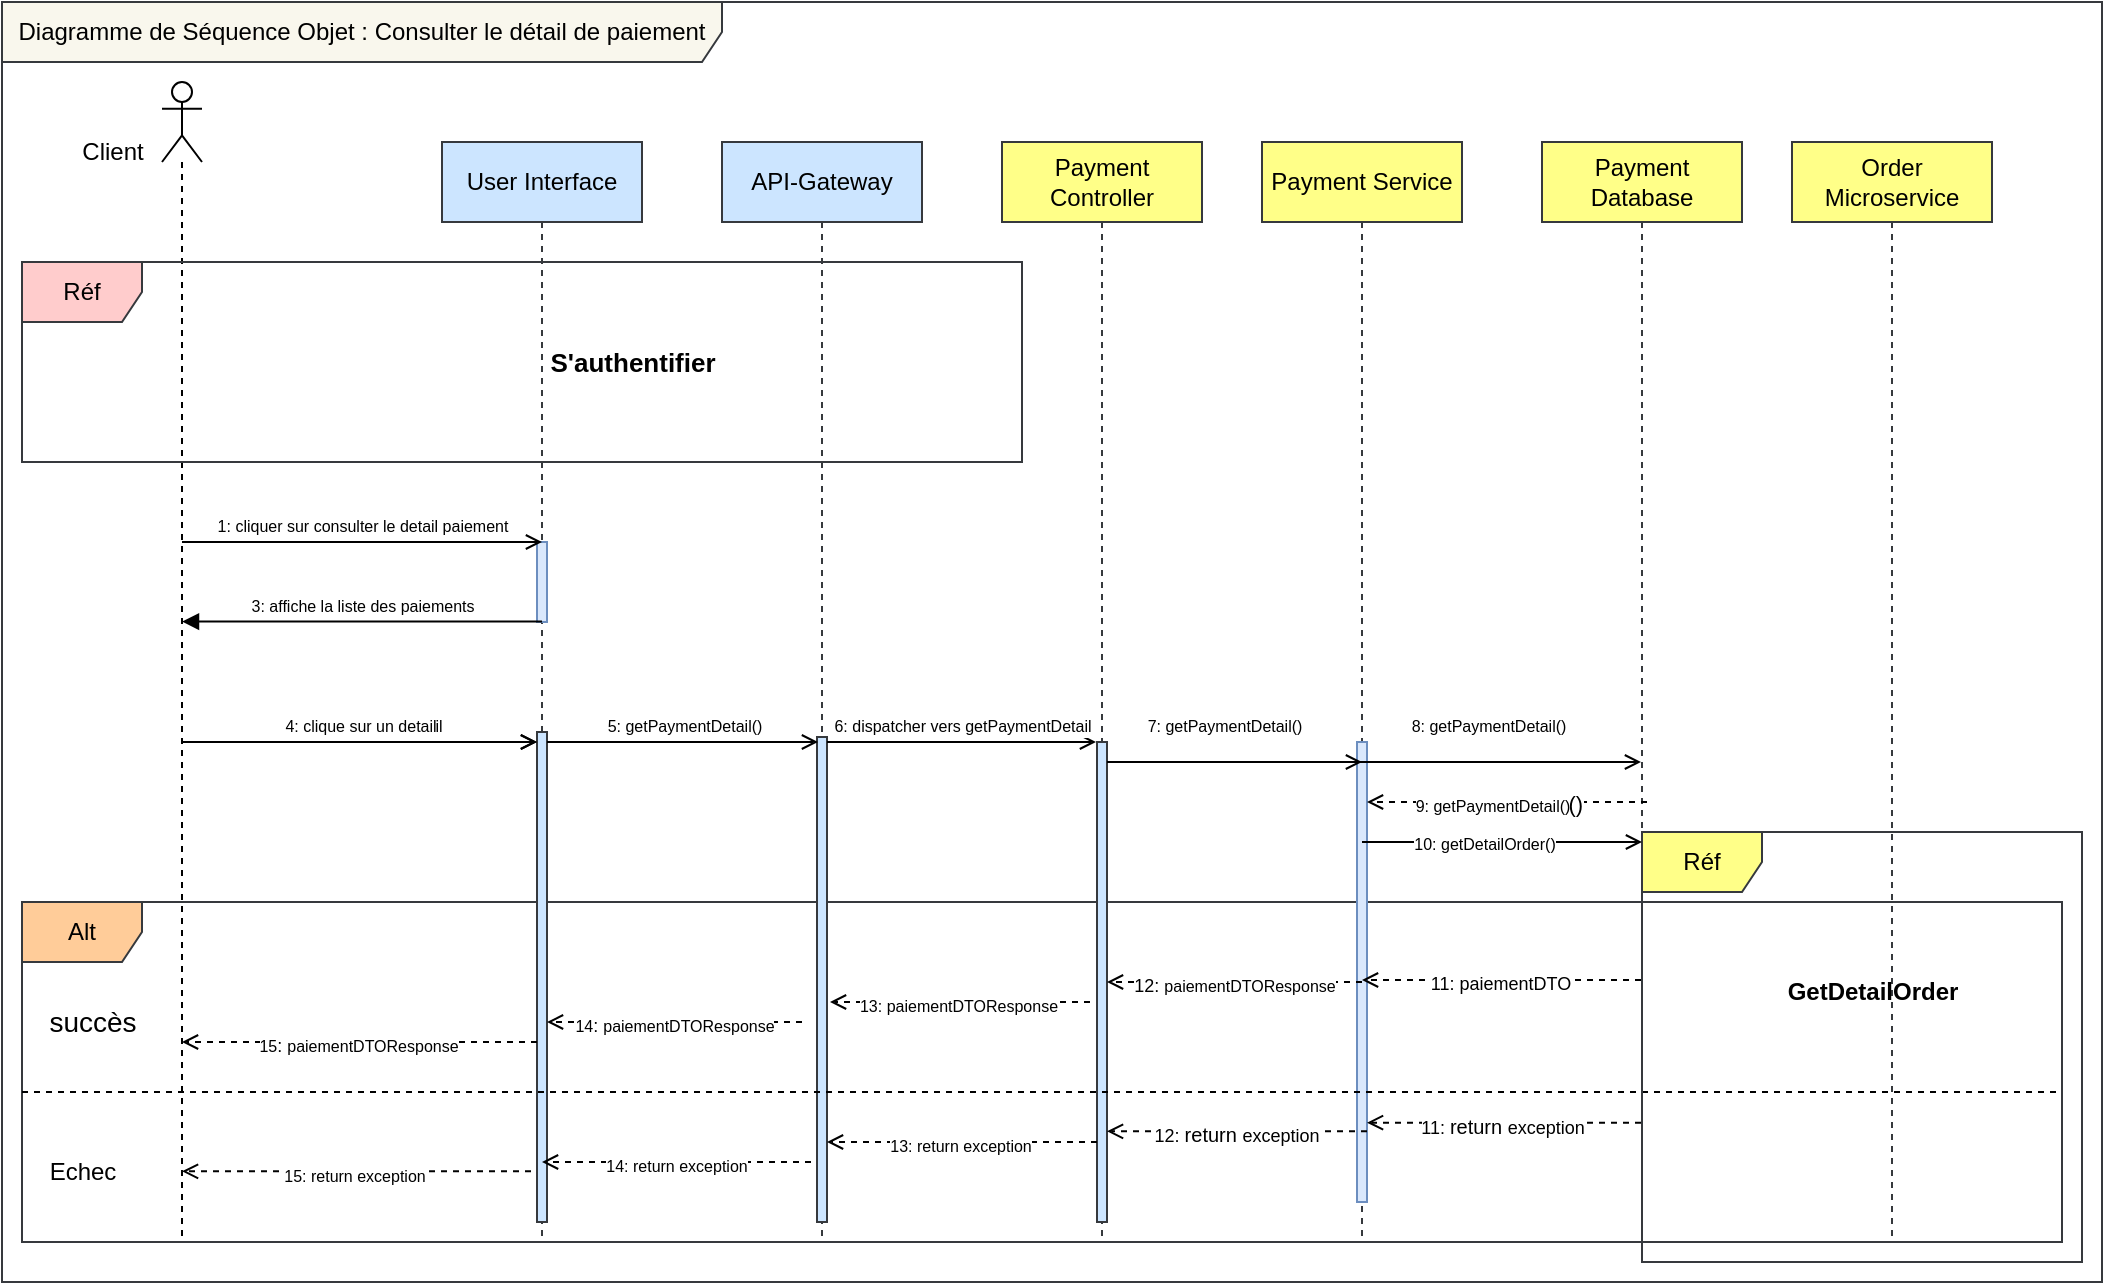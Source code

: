 <mxfile version="24.7.16">
  <diagram name="Page-1" id="hstbj9NbxIu9y6kMWlXi">
    <mxGraphModel dx="833" dy="432" grid="1" gridSize="10" guides="1" tooltips="1" connect="1" arrows="1" fold="1" page="1" pageScale="1" pageWidth="850" pageHeight="1100" math="0" shadow="0">
      <root>
        <mxCell id="0" />
        <mxCell id="1" parent="0" />
        <mxCell id="dDlcalPJPc9BEfTmvSJ7-1" value="Alt" style="shape=umlFrame;whiteSpace=wrap;html=1;pointerEvents=0;fillColor=#ffcc99;strokeColor=#36393d;" vertex="1" parent="1">
          <mxGeometry x="290" y="490" width="1020" height="170" as="geometry" />
        </mxCell>
        <mxCell id="dDlcalPJPc9BEfTmvSJ7-2" value="" style="shape=umlLifeline;perimeter=lifelinePerimeter;whiteSpace=wrap;html=1;container=1;dropTarget=0;collapsible=0;recursiveResize=0;outlineConnect=0;portConstraint=eastwest;newEdgeStyle={&quot;curved&quot;:0,&quot;rounded&quot;:0};participant=umlActor;size=40;" vertex="1" parent="1">
          <mxGeometry x="360" y="80" width="20" height="580" as="geometry" />
        </mxCell>
        <mxCell id="dDlcalPJPc9BEfTmvSJ7-3" value="User Interface" style="shape=umlLifeline;perimeter=lifelinePerimeter;whiteSpace=wrap;html=1;container=1;dropTarget=0;collapsible=0;recursiveResize=0;outlineConnect=0;portConstraint=eastwest;newEdgeStyle={&quot;curved&quot;:0,&quot;rounded&quot;:0};fillColor=#cce5ff;strokeColor=#36393d;" vertex="1" parent="1">
          <mxGeometry x="500" y="110" width="100" height="550" as="geometry" />
        </mxCell>
        <mxCell id="dDlcalPJPc9BEfTmvSJ7-4" value="" style="html=1;points=[[0,0,0,0,5],[0,1,0,0,-5],[1,0,0,0,5],[1,1,0,0,-5]];perimeter=orthogonalPerimeter;outlineConnect=0;targetShapes=umlLifeline;portConstraint=eastwest;newEdgeStyle={&quot;curved&quot;:0,&quot;rounded&quot;:0};fillColor=#cce5ff;strokeColor=#36393d;" vertex="1" parent="dDlcalPJPc9BEfTmvSJ7-3">
          <mxGeometry x="47.5" y="295" width="5" height="245" as="geometry" />
        </mxCell>
        <mxCell id="dDlcalPJPc9BEfTmvSJ7-5" value="" style="html=1;points=[[0,0,0,0,5],[0,1,0,0,-5],[1,0,0,0,5],[1,1,0,0,-5]];perimeter=orthogonalPerimeter;outlineConnect=0;targetShapes=umlLifeline;portConstraint=eastwest;newEdgeStyle={&quot;curved&quot;:0,&quot;rounded&quot;:0};fillColor=#dae8fc;strokeColor=#6c8ebf;" vertex="1" parent="dDlcalPJPc9BEfTmvSJ7-3">
          <mxGeometry x="47.5" y="200" width="5" height="40" as="geometry" />
        </mxCell>
        <mxCell id="dDlcalPJPc9BEfTmvSJ7-6" value="API-Gateway" style="shape=umlLifeline;perimeter=lifelinePerimeter;whiteSpace=wrap;html=1;container=1;dropTarget=0;collapsible=0;recursiveResize=0;outlineConnect=0;portConstraint=eastwest;newEdgeStyle={&quot;curved&quot;:0,&quot;rounded&quot;:0};fillColor=#cce5ff;strokeColor=#36393d;" vertex="1" parent="1">
          <mxGeometry x="640" y="110" width="100" height="550" as="geometry" />
        </mxCell>
        <mxCell id="dDlcalPJPc9BEfTmvSJ7-7" value="" style="html=1;points=[[0,0,0,0,5],[0,1,0,0,-5],[1,0,0,0,5],[1,1,0,0,-5]];perimeter=orthogonalPerimeter;outlineConnect=0;targetShapes=umlLifeline;portConstraint=eastwest;newEdgeStyle={&quot;curved&quot;:0,&quot;rounded&quot;:0};fillColor=#cce5ff;strokeColor=#36393d;" vertex="1" parent="dDlcalPJPc9BEfTmvSJ7-6">
          <mxGeometry x="47.5" y="297.5" width="5" height="242.5" as="geometry" />
        </mxCell>
        <mxCell id="dDlcalPJPc9BEfTmvSJ7-8" value="Payment Controller" style="shape=umlLifeline;perimeter=lifelinePerimeter;whiteSpace=wrap;html=1;container=1;dropTarget=0;collapsible=0;recursiveResize=0;outlineConnect=0;portConstraint=eastwest;newEdgeStyle={&quot;curved&quot;:0,&quot;rounded&quot;:0};fillColor=#ffff88;strokeColor=#36393d;" vertex="1" parent="1">
          <mxGeometry x="780" y="110" width="100" height="550" as="geometry" />
        </mxCell>
        <mxCell id="dDlcalPJPc9BEfTmvSJ7-9" value="Payment Service" style="shape=umlLifeline;perimeter=lifelinePerimeter;whiteSpace=wrap;html=1;container=1;dropTarget=0;collapsible=0;recursiveResize=0;outlineConnect=0;portConstraint=eastwest;newEdgeStyle={&quot;curved&quot;:0,&quot;rounded&quot;:0};fillColor=#ffff88;strokeColor=#36393d;" vertex="1" parent="1">
          <mxGeometry x="910" y="110" width="100" height="550" as="geometry" />
        </mxCell>
        <mxCell id="dDlcalPJPc9BEfTmvSJ7-11" value="Réf" style="shape=umlFrame;whiteSpace=wrap;html=1;pointerEvents=0;fillColor=#ffcccc;strokeColor=#36393d;" vertex="1" parent="1">
          <mxGeometry x="290" y="170" width="500" height="100" as="geometry" />
        </mxCell>
        <mxCell id="dDlcalPJPc9BEfTmvSJ7-12" value="&lt;b&gt;&lt;font style=&quot;font-size: 13px;&quot;&gt;S&#39;authentifier&lt;/font&gt;&lt;/b&gt;" style="text;html=1;align=center;verticalAlign=middle;resizable=0;points=[];autosize=1;strokeColor=none;fillColor=none;" vertex="1" parent="1">
          <mxGeometry x="540" y="205" width="110" height="30" as="geometry" />
        </mxCell>
        <mxCell id="dDlcalPJPc9BEfTmvSJ7-13" value="&lt;font style=&quot;font-size: 8px;&quot;&gt;1: cliquer sur consulter le detail paiement&lt;br&gt;&lt;/font&gt;" style="html=1;verticalAlign=bottom;endArrow=open;curved=0;rounded=0;endFill=0;" edge="1" parent="1" source="dDlcalPJPc9BEfTmvSJ7-2">
          <mxGeometry width="80" relative="1" as="geometry">
            <mxPoint x="375.31" y="310" as="sourcePoint" />
            <mxPoint x="550" y="310" as="targetPoint" />
          </mxGeometry>
        </mxCell>
        <mxCell id="dDlcalPJPc9BEfTmvSJ7-14" value="&lt;font style=&quot;font-size: 8px;&quot;&gt;3: affiche la liste des paiements&lt;br&gt;&lt;/font&gt;" style="html=1;verticalAlign=bottom;endArrow=block;curved=0;rounded=0;" edge="1" parent="1" target="dDlcalPJPc9BEfTmvSJ7-2">
          <mxGeometry width="80" relative="1" as="geometry">
            <mxPoint x="550" y="349.76" as="sourcePoint" />
            <mxPoint x="375.5" y="349.76" as="targetPoint" />
          </mxGeometry>
        </mxCell>
        <mxCell id="dDlcalPJPc9BEfTmvSJ7-15" value="&lt;font style=&quot;font-size: 8px;&quot;&gt;4: clique sur un detail&lt;br&gt;&lt;/font&gt;" style="html=1;verticalAlign=bottom;endArrow=open;curved=0;rounded=0;entryX=0;entryY=0;entryDx=0;entryDy=5;entryPerimeter=0;endFill=0;" edge="1" parent="1" target="dDlcalPJPc9BEfTmvSJ7-4">
          <mxGeometry width="80" relative="1" as="geometry">
            <mxPoint x="375" y="410" as="sourcePoint" />
            <mxPoint x="540" y="410" as="targetPoint" />
          </mxGeometry>
        </mxCell>
        <mxCell id="dDlcalPJPc9BEfTmvSJ7-16" value="&lt;font style=&quot;font-size: 8px;&quot;&gt;5: getPaymentDetail()&lt;/font&gt;" style="html=1;verticalAlign=bottom;endArrow=open;curved=0;rounded=0;exitX=1;exitY=0;exitDx=0;exitDy=5;exitPerimeter=0;endFill=0;" edge="1" parent="1" source="dDlcalPJPc9BEfTmvSJ7-4">
          <mxGeometry width="80" relative="1" as="geometry">
            <mxPoint x="560" y="410" as="sourcePoint" />
            <mxPoint x="688" y="410" as="targetPoint" />
          </mxGeometry>
        </mxCell>
        <mxCell id="dDlcalPJPc9BEfTmvSJ7-17" value="" style="html=1;points=[[0,0,0,0,5],[0,1,0,0,-5],[1,0,0,0,5],[1,1,0,0,-5]];perimeter=orthogonalPerimeter;outlineConnect=0;targetShapes=umlLifeline;portConstraint=eastwest;newEdgeStyle={&quot;curved&quot;:0,&quot;rounded&quot;:0};fillColor=#cce5ff;strokeColor=#36393d;" vertex="1" parent="1">
          <mxGeometry x="827.5" y="410" width="5" height="240" as="geometry" />
        </mxCell>
        <mxCell id="dDlcalPJPc9BEfTmvSJ7-18" value="" style="html=1;points=[[0,0,0,0,5],[0,1,0,0,-5],[1,0,0,0,5],[1,1,0,0,-5]];perimeter=orthogonalPerimeter;outlineConnect=0;targetShapes=umlLifeline;portConstraint=eastwest;newEdgeStyle={&quot;curved&quot;:0,&quot;rounded&quot;:0};fillColor=#dae8fc;strokeColor=#6c8ebf;" vertex="1" parent="1">
          <mxGeometry x="957.5" y="410" width="5" height="230" as="geometry" />
        </mxCell>
        <mxCell id="dDlcalPJPc9BEfTmvSJ7-19" value="&lt;font style=&quot;font-size: 8px;&quot;&gt;6: dispatcher vers &lt;font style=&quot;font-size: 8px;&quot;&gt;getPaymentDetail&lt;/font&gt;&lt;/font&gt;" style="html=1;verticalAlign=bottom;endArrow=open;curved=0;rounded=0;endFill=0;" edge="1" parent="1" source="dDlcalPJPc9BEfTmvSJ7-7">
          <mxGeometry x="-0.003" width="80" relative="1" as="geometry">
            <mxPoint x="697" y="410" as="sourcePoint" />
            <mxPoint x="827" y="410" as="targetPoint" />
            <mxPoint as="offset" />
          </mxGeometry>
        </mxCell>
        <mxCell id="dDlcalPJPc9BEfTmvSJ7-20" value="&lt;font style=&quot;font-size: 8px;&quot;&gt;7: &lt;/font&gt;&lt;font style=&quot;font-size: 8px;&quot;&gt;&lt;font style=&quot;font-size: 8px;&quot;&gt;getPaymentDetail&lt;/font&gt;&lt;/font&gt;&lt;font style=&quot;font-size: 8px;&quot;&gt;&lt;font style=&quot;font-size: 8px;&quot;&gt;&lt;font style=&quot;font-size: 8px;&quot;&gt;()&lt;/font&gt;&lt;/font&gt;&lt;/font&gt;" style="html=1;verticalAlign=bottom;endArrow=open;rounded=0;endFill=0;" edge="1" parent="1" source="dDlcalPJPc9BEfTmvSJ7-17">
          <mxGeometry x="-0.08" y="10" width="80" relative="1" as="geometry">
            <mxPoint x="840" y="420" as="sourcePoint" />
            <mxPoint x="960" y="420" as="targetPoint" />
            <mxPoint as="offset" />
          </mxGeometry>
        </mxCell>
        <mxCell id="dDlcalPJPc9BEfTmvSJ7-21" value="Echec" style="text;html=1;align=center;verticalAlign=middle;resizable=0;points=[];autosize=1;strokeColor=none;fillColor=none;" vertex="1" parent="1">
          <mxGeometry x="290" y="610" width="60" height="30" as="geometry" />
        </mxCell>
        <mxCell id="dDlcalPJPc9BEfTmvSJ7-22" value="&lt;h2 style=&quot;font-size: 17px;&quot; class=&quot;AdresseDefinition&quot;&gt;&#x9;&#x9;&#x9;&#x9;&lt;font style=&quot;font-size: 14px; font-weight: normal;&quot;&gt;succès&lt;/font&gt;&lt;/h2&gt;" style="text;html=1;align=center;verticalAlign=middle;resizable=0;points=[];autosize=1;strokeColor=none;fillColor=none;" vertex="1" parent="1">
          <mxGeometry x="290" y="520" width="70" height="60" as="geometry" />
        </mxCell>
        <mxCell id="dDlcalPJPc9BEfTmvSJ7-23" value="" style="line;strokeWidth=1;fillColor=none;align=left;verticalAlign=middle;spacingTop=-1;spacingLeft=3;spacingRight=3;rotatable=0;labelPosition=right;points=[];portConstraint=eastwest;strokeColor=inherit;dashed=1;" vertex="1" parent="1">
          <mxGeometry x="290" y="581" width="1020" height="8" as="geometry" />
        </mxCell>
        <mxCell id="dDlcalPJPc9BEfTmvSJ7-24" value="Diagramme de Séquence Objet : Consulter le détail de paiement" style="shape=umlFrame;whiteSpace=wrap;html=1;pointerEvents=0;width=360;height=30;fillColor=#f9f7ed;strokeColor=#36393d;" vertex="1" parent="1">
          <mxGeometry x="280" y="40" width="1050" height="640" as="geometry" />
        </mxCell>
        <mxCell id="dDlcalPJPc9BEfTmvSJ7-25" value="Client" style="text;html=1;align=center;verticalAlign=middle;resizable=0;points=[];autosize=1;strokeColor=none;fillColor=none;" vertex="1" parent="1">
          <mxGeometry x="310" y="100" width="50" height="30" as="geometry" />
        </mxCell>
        <mxCell id="dDlcalPJPc9BEfTmvSJ7-27" value="Order Microservice" style="shape=umlLifeline;perimeter=lifelinePerimeter;whiteSpace=wrap;html=1;container=1;dropTarget=0;collapsible=0;recursiveResize=0;outlineConnect=0;portConstraint=eastwest;newEdgeStyle={&quot;curved&quot;:0,&quot;rounded&quot;:0};fillColor=#ffff88;strokeColor=#36393d;" vertex="1" parent="1">
          <mxGeometry x="1175" y="110" width="100" height="550" as="geometry" />
        </mxCell>
        <mxCell id="dDlcalPJPc9BEfTmvSJ7-51" value="" style="html=1;verticalAlign=bottom;endArrow=open;rounded=0;dashed=1;endFill=0;" edge="1" parent="1" target="dDlcalPJPc9BEfTmvSJ7-17">
          <mxGeometry x="-0.08" y="10" width="80" relative="1" as="geometry">
            <mxPoint x="960" y="530" as="sourcePoint" />
            <mxPoint x="840" y="530" as="targetPoint" />
            <mxPoint as="offset" />
          </mxGeometry>
        </mxCell>
        <mxCell id="dDlcalPJPc9BEfTmvSJ7-52" value="&lt;font style=&quot;font-size: 9px;&quot;&gt;12&lt;/font&gt;&lt;font style=&quot;font-size: 9px;&quot;&gt;: &lt;/font&gt;&lt;font style=&quot;font-size: 8px;&quot;&gt;paiementDTOResponse&lt;/font&gt;" style="edgeLabel;html=1;align=center;verticalAlign=middle;resizable=0;points=[];" vertex="1" connectable="0" parent="dDlcalPJPc9BEfTmvSJ7-51">
          <mxGeometry x="0.014" y="1" relative="1" as="geometry">
            <mxPoint as="offset" />
          </mxGeometry>
        </mxCell>
        <mxCell id="dDlcalPJPc9BEfTmvSJ7-53" value="" style="html=1;verticalAlign=bottom;endArrow=open;rounded=0;dashed=1;endFill=0;" edge="1" parent="1">
          <mxGeometry x="-0.08" y="10" width="80" relative="1" as="geometry">
            <mxPoint x="824" y="540" as="sourcePoint" />
            <mxPoint x="694" y="540" as="targetPoint" />
            <mxPoint as="offset" />
          </mxGeometry>
        </mxCell>
        <mxCell id="dDlcalPJPc9BEfTmvSJ7-54" value="&lt;font style=&quot;font-size: 8px;&quot;&gt;13&lt;font style=&quot;font-size: 8px;&quot;&gt;: &lt;/font&gt;&lt;font style=&quot;font-size: 8px;&quot;&gt;paiementDTOResponse&lt;/font&gt;&lt;/font&gt;" style="edgeLabel;html=1;align=center;verticalAlign=middle;resizable=0;points=[];" vertex="1" connectable="0" parent="dDlcalPJPc9BEfTmvSJ7-53">
          <mxGeometry x="0.014" y="1" relative="1" as="geometry">
            <mxPoint as="offset" />
          </mxGeometry>
        </mxCell>
        <mxCell id="dDlcalPJPc9BEfTmvSJ7-55" value="" style="html=1;verticalAlign=bottom;endArrow=open;rounded=0;dashed=1;endFill=0;" edge="1" parent="1" target="dDlcalPJPc9BEfTmvSJ7-4">
          <mxGeometry x="-0.08" y="10" width="80" relative="1" as="geometry">
            <mxPoint x="680" y="550" as="sourcePoint" />
            <mxPoint x="560" y="550" as="targetPoint" />
            <mxPoint as="offset" />
          </mxGeometry>
        </mxCell>
        <mxCell id="dDlcalPJPc9BEfTmvSJ7-56" value="&lt;font style=&quot;font-size: 8px;&quot;&gt;14&lt;/font&gt;&lt;font style=&quot;font-size: 9px;&quot;&gt;: &lt;/font&gt;&lt;font style=&quot;font-size: 8px;&quot;&gt;&lt;font style=&quot;font-size: 8px;&quot;&gt;paiementDTOResponse&lt;/font&gt;&lt;/font&gt;" style="edgeLabel;html=1;align=center;verticalAlign=middle;resizable=0;points=[];" vertex="1" connectable="0" parent="dDlcalPJPc9BEfTmvSJ7-55">
          <mxGeometry x="0.014" y="1" relative="1" as="geometry">
            <mxPoint as="offset" />
          </mxGeometry>
        </mxCell>
        <mxCell id="dDlcalPJPc9BEfTmvSJ7-57" value="" style="html=1;verticalAlign=bottom;endArrow=open;rounded=0;dashed=1;endFill=0;" edge="1" parent="1" source="dDlcalPJPc9BEfTmvSJ7-4" target="dDlcalPJPc9BEfTmvSJ7-2">
          <mxGeometry x="-0.08" y="10" width="80" relative="1" as="geometry">
            <mxPoint x="540" y="560" as="sourcePoint" />
            <mxPoint x="415" y="560" as="targetPoint" />
            <mxPoint as="offset" />
            <Array as="points">
              <mxPoint x="510" y="560" />
            </Array>
          </mxGeometry>
        </mxCell>
        <mxCell id="dDlcalPJPc9BEfTmvSJ7-58" value="&lt;font style=&quot;font-size: 8px;&quot;&gt;15&lt;/font&gt;&lt;font style=&quot;font-size: 9px;&quot;&gt;: &lt;/font&gt;&lt;font style=&quot;font-size: 8px;&quot;&gt;&lt;font style=&quot;font-size: 8px;&quot;&gt;paiementDTOResponse&lt;/font&gt;&lt;/font&gt;" style="edgeLabel;html=1;align=center;verticalAlign=middle;resizable=0;points=[];" vertex="1" connectable="0" parent="dDlcalPJPc9BEfTmvSJ7-57">
          <mxGeometry x="0.014" y="1" relative="1" as="geometry">
            <mxPoint as="offset" />
          </mxGeometry>
        </mxCell>
        <mxCell id="dDlcalPJPc9BEfTmvSJ7-59" value="" style="html=1;verticalAlign=bottom;endArrow=open;rounded=0;dashed=1;endFill=0;" edge="1" parent="1" target="dDlcalPJPc9BEfTmvSJ7-17">
          <mxGeometry x="-0.08" y="10" width="80" relative="1" as="geometry">
            <mxPoint x="962.5" y="604.66" as="sourcePoint" />
            <mxPoint x="836" y="605" as="targetPoint" />
            <mxPoint as="offset" />
          </mxGeometry>
        </mxCell>
        <mxCell id="dDlcalPJPc9BEfTmvSJ7-60" value="&lt;font style=&quot;font-size: 9px;&quot;&gt;12&lt;/font&gt;&lt;font style=&quot;font-size: 9px;&quot;&gt;: &lt;/font&gt;&lt;font style=&quot;font-size: 10px;&quot;&gt;return &lt;/font&gt;&lt;font style=&quot;font-size: 9px;&quot;&gt;exception&lt;br&gt;&lt;/font&gt;" style="edgeLabel;html=1;align=center;verticalAlign=middle;resizable=0;points=[];" vertex="1" connectable="0" parent="dDlcalPJPc9BEfTmvSJ7-59">
          <mxGeometry x="0.014" y="1" relative="1" as="geometry">
            <mxPoint as="offset" />
          </mxGeometry>
        </mxCell>
        <mxCell id="dDlcalPJPc9BEfTmvSJ7-61" value="" style="html=1;verticalAlign=bottom;endArrow=open;rounded=0;dashed=1;endFill=0;" edge="1" parent="1" target="dDlcalPJPc9BEfTmvSJ7-7">
          <mxGeometry x="-0.08" y="10" width="80" relative="1" as="geometry">
            <mxPoint x="827.5" y="610" as="sourcePoint" />
            <mxPoint x="700.5" y="610" as="targetPoint" />
            <mxPoint as="offset" />
          </mxGeometry>
        </mxCell>
        <mxCell id="dDlcalPJPc9BEfTmvSJ7-62" value="&lt;font style=&quot;font-size: 8px;&quot;&gt;13&lt;font style=&quot;font-size: 8px;&quot;&gt;: &lt;/font&gt;&lt;font style=&quot;font-size: 8px;&quot;&gt;return &lt;/font&gt;&lt;font style=&quot;font-size: 8px;&quot;&gt;exception&lt;/font&gt;&lt;/font&gt;" style="edgeLabel;html=1;align=center;verticalAlign=middle;resizable=0;points=[];" vertex="1" connectable="0" parent="dDlcalPJPc9BEfTmvSJ7-61">
          <mxGeometry x="0.014" y="1" relative="1" as="geometry">
            <mxPoint as="offset" />
          </mxGeometry>
        </mxCell>
        <mxCell id="dDlcalPJPc9BEfTmvSJ7-63" value="" style="html=1;verticalAlign=bottom;endArrow=open;rounded=0;dashed=1;endFill=0;" edge="1" parent="1">
          <mxGeometry x="-0.08" y="10" width="80" relative="1" as="geometry">
            <mxPoint x="684.5" y="620" as="sourcePoint" />
            <mxPoint x="550" y="620" as="targetPoint" />
            <mxPoint as="offset" />
          </mxGeometry>
        </mxCell>
        <mxCell id="dDlcalPJPc9BEfTmvSJ7-64" value="&lt;font style=&quot;font-size: 8px;&quot;&gt;14: &lt;font style=&quot;font-size: 8px;&quot;&gt;return &lt;/font&gt;&lt;font style=&quot;font-size: 8px;&quot;&gt;exception&lt;/font&gt;&lt;/font&gt;" style="edgeLabel;html=1;align=center;verticalAlign=middle;resizable=0;points=[];" vertex="1" connectable="0" parent="dDlcalPJPc9BEfTmvSJ7-63">
          <mxGeometry x="0.014" y="1" relative="1" as="geometry">
            <mxPoint as="offset" />
          </mxGeometry>
        </mxCell>
        <mxCell id="dDlcalPJPc9BEfTmvSJ7-65" value="" style="html=1;verticalAlign=bottom;endArrow=open;rounded=0;dashed=1;endFill=0;" edge="1" parent="1" target="dDlcalPJPc9BEfTmvSJ7-2">
          <mxGeometry x="-0.08" y="10" width="80" relative="1" as="geometry">
            <mxPoint x="544.5" y="624.66" as="sourcePoint" />
            <mxPoint x="410" y="624.66" as="targetPoint" />
            <mxPoint as="offset" />
          </mxGeometry>
        </mxCell>
        <mxCell id="dDlcalPJPc9BEfTmvSJ7-66" value="&lt;font style=&quot;font-size: 8px;&quot;&gt;15: &lt;font style=&quot;font-size: 8px;&quot;&gt;return &lt;/font&gt;&lt;font style=&quot;font-size: 8px;&quot;&gt;exception&lt;/font&gt;&lt;/font&gt;" style="edgeLabel;html=1;align=center;verticalAlign=middle;resizable=0;points=[];" vertex="1" connectable="0" parent="dDlcalPJPc9BEfTmvSJ7-65">
          <mxGeometry x="0.014" y="1" relative="1" as="geometry">
            <mxPoint as="offset" />
          </mxGeometry>
        </mxCell>
        <mxCell id="dDlcalPJPc9BEfTmvSJ7-67" value="Réf" style="shape=umlFrame;whiteSpace=wrap;html=1;pointerEvents=0;fillColor=#ffff88;strokeColor=#36393d;" vertex="1" parent="1">
          <mxGeometry x="1100" y="455" width="220" height="215" as="geometry" />
        </mxCell>
        <mxCell id="dDlcalPJPc9BEfTmvSJ7-68" value="&lt;b&gt;GetDetailOrder&lt;/b&gt;" style="text;html=1;align=center;verticalAlign=middle;resizable=0;points=[];autosize=1;strokeColor=none;fillColor=none;" vertex="1" parent="1">
          <mxGeometry x="1160" y="520" width="110" height="30" as="geometry" />
        </mxCell>
        <mxCell id="dDlcalPJPc9BEfTmvSJ7-69" value="&lt;font style=&quot;font-size: 8px;&quot;&gt;8: &lt;/font&gt;&lt;font style=&quot;font-size: 8px;&quot;&gt;&lt;font style=&quot;font-size: 8px;&quot;&gt;getPaymentDetail&lt;/font&gt;&lt;/font&gt;&lt;font style=&quot;font-size: 8px;&quot;&gt;&lt;font style=&quot;font-size: 8px;&quot;&gt;&lt;font style=&quot;font-size: 8px;&quot;&gt;()&lt;/font&gt;&lt;/font&gt;&lt;/font&gt;" style="html=1;verticalAlign=bottom;endArrow=open;rounded=0;endFill=0;" edge="1" parent="1" target="dDlcalPJPc9BEfTmvSJ7-77">
          <mxGeometry x="-0.08" y="10" width="80" relative="1" as="geometry">
            <mxPoint x="957.5" y="420" as="sourcePoint" />
            <mxPoint x="1070" y="420" as="targetPoint" />
            <mxPoint as="offset" />
          </mxGeometry>
        </mxCell>
        <mxCell id="dDlcalPJPc9BEfTmvSJ7-70" value="" style="html=1;verticalAlign=bottom;endArrow=open;rounded=0;dashed=1;endFill=0;" edge="1" parent="1" source="dDlcalPJPc9BEfTmvSJ7-77">
          <mxGeometry x="-0.08" y="10" width="80" relative="1" as="geometry">
            <mxPoint x="1070" y="529.17" as="sourcePoint" />
            <mxPoint x="960" y="529" as="targetPoint" />
            <mxPoint as="offset" />
          </mxGeometry>
        </mxCell>
        <mxCell id="dDlcalPJPc9BEfTmvSJ7-71" value="&lt;font style=&quot;font-size: 9px;&quot;&gt;11: paiementDTO&lt;/font&gt;" style="edgeLabel;html=1;align=center;verticalAlign=middle;resizable=0;points=[];" vertex="1" connectable="0" parent="dDlcalPJPc9BEfTmvSJ7-70">
          <mxGeometry x="0.014" y="1" relative="1" as="geometry">
            <mxPoint as="offset" />
          </mxGeometry>
        </mxCell>
        <mxCell id="dDlcalPJPc9BEfTmvSJ7-73" value="" style="html=1;verticalAlign=bottom;endArrow=open;rounded=0;dashed=1;endFill=0;" edge="1" parent="1" source="dDlcalPJPc9BEfTmvSJ7-77">
          <mxGeometry x="-0.08" y="10" width="80" relative="1" as="geometry">
            <mxPoint x="1070" y="600" as="sourcePoint" />
            <mxPoint x="962.5" y="600.34" as="targetPoint" />
            <mxPoint as="offset" />
          </mxGeometry>
        </mxCell>
        <mxCell id="dDlcalPJPc9BEfTmvSJ7-74" value="&lt;font style=&quot;font-size: 9px;&quot;&gt;11: &lt;/font&gt;&lt;font style=&quot;font-size: 10px;&quot;&gt;return &lt;/font&gt;&lt;font style=&quot;font-size: 9px;&quot;&gt;exception&lt;br&gt;&lt;/font&gt;" style="edgeLabel;html=1;align=center;verticalAlign=middle;resizable=0;points=[];" vertex="1" connectable="0" parent="dDlcalPJPc9BEfTmvSJ7-73">
          <mxGeometry x="0.014" y="1" relative="1" as="geometry">
            <mxPoint as="offset" />
          </mxGeometry>
        </mxCell>
        <mxCell id="dDlcalPJPc9BEfTmvSJ7-77" value="Payment Database" style="shape=umlLifeline;perimeter=lifelinePerimeter;whiteSpace=wrap;html=1;container=1;dropTarget=0;collapsible=0;recursiveResize=0;outlineConnect=0;portConstraint=eastwest;newEdgeStyle={&quot;curved&quot;:0,&quot;rounded&quot;:0};fillColor=#ffff88;strokeColor=#36393d;" vertex="1" parent="1">
          <mxGeometry x="1050" y="110" width="100" height="550" as="geometry" />
        </mxCell>
        <mxCell id="dDlcalPJPc9BEfTmvSJ7-79" value="" style="html=1;verticalAlign=bottom;endArrow=open;rounded=0;dashed=1;endFill=0;" edge="1" parent="1">
          <mxGeometry x="-0.08" y="10" width="80" relative="1" as="geometry">
            <mxPoint x="1102.5" y="440" as="sourcePoint" />
            <mxPoint x="962.5" y="440" as="targetPoint" />
            <mxPoint as="offset" />
          </mxGeometry>
        </mxCell>
        <mxCell id="dDlcalPJPc9BEfTmvSJ7-80" value="&lt;font style=&quot;font-size: 9px;&quot;&gt;8: &lt;/font&gt;getPayment()" style="edgeLabel;html=1;align=center;verticalAlign=middle;resizable=0;points=[];" vertex="1" connectable="0" parent="dDlcalPJPc9BEfTmvSJ7-79">
          <mxGeometry x="0.014" y="1" relative="1" as="geometry">
            <mxPoint as="offset" />
          </mxGeometry>
        </mxCell>
        <mxCell id="dDlcalPJPc9BEfTmvSJ7-81" value="&lt;font style=&quot;font-size: 8px;&quot;&gt;9: &lt;/font&gt;&lt;font style=&quot;font-size: 8px;&quot;&gt;&lt;font style=&quot;font-size: 8px;&quot;&gt;getPaymentDetail&lt;/font&gt;&lt;/font&gt;&lt;font style=&quot;font-size: 8px;&quot;&gt;&lt;font style=&quot;font-size: 8px;&quot;&gt;&lt;font style=&quot;font-size: 8px;&quot;&gt;()&lt;/font&gt;&lt;/font&gt;&lt;/font&gt;" style="html=1;verticalAlign=bottom;endArrow=open;rounded=0;endFill=0;" edge="1" parent="1">
          <mxGeometry x="-0.08" y="10" width="80" relative="1" as="geometry">
            <mxPoint x="960" y="460" as="sourcePoint" />
            <mxPoint x="1100" y="460" as="targetPoint" />
            <mxPoint as="offset" />
          </mxGeometry>
        </mxCell>
        <mxCell id="dDlcalPJPc9BEfTmvSJ7-82" value="&lt;font style=&quot;font-size: 8px;&quot;&gt;10: getDetailOrder()&lt;/font&gt;" style="edgeLabel;html=1;align=center;verticalAlign=middle;resizable=0;points=[];" vertex="1" connectable="0" parent="dDlcalPJPc9BEfTmvSJ7-81">
          <mxGeometry x="-0.286" relative="1" as="geometry">
            <mxPoint x="11" as="offset" />
          </mxGeometry>
        </mxCell>
        <mxCell id="dDlcalPJPc9BEfTmvSJ7-83" value="&lt;font style=&quot;font-size: 8px;&quot;&gt;4: clique sur un detail&lt;br&gt;&lt;/font&gt;" style="html=1;verticalAlign=bottom;endArrow=open;curved=0;rounded=0;entryX=0;entryY=0;entryDx=0;entryDy=5;entryPerimeter=0;endFill=0;" edge="1" parent="1" target="dDlcalPJPc9BEfTmvSJ7-4">
          <mxGeometry width="80" relative="1" as="geometry">
            <mxPoint x="370" y="410" as="sourcePoint" />
            <mxPoint x="548" y="410" as="targetPoint" />
          </mxGeometry>
        </mxCell>
      </root>
    </mxGraphModel>
  </diagram>
</mxfile>
